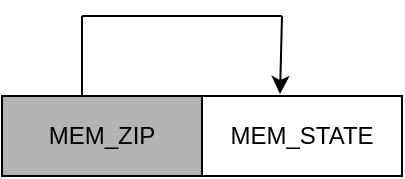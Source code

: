 <mxfile version="24.4.4" type="device">
  <diagram id="y3dMxBz3AcC-pYRXIeMk" name="Page-1">
    <mxGraphModel dx="1674" dy="784" grid="1" gridSize="10" guides="1" tooltips="1" connect="1" arrows="1" fold="1" page="1" pageScale="1" pageWidth="827" pageHeight="1169" math="0" shadow="0">
      <root>
        <mxCell id="0" />
        <mxCell id="1" parent="0" />
        <mxCell id="EGOXlMdugROmB8PXxTF_-1" value="MEM_ZIP" style="rounded=0;whiteSpace=wrap;html=1;fillColor=#B3B3B3;" vertex="1" parent="1">
          <mxGeometry x="120" y="200" width="100" height="40" as="geometry" />
        </mxCell>
        <mxCell id="EGOXlMdugROmB8PXxTF_-2" value="MEM_STATE" style="rounded=0;whiteSpace=wrap;html=1;" vertex="1" parent="1">
          <mxGeometry x="220" y="200" width="100" height="40" as="geometry" />
        </mxCell>
        <mxCell id="EGOXlMdugROmB8PXxTF_-3" value="" style="endArrow=none;html=1;rounded=0;" edge="1" parent="1">
          <mxGeometry width="50" height="50" relative="1" as="geometry">
            <mxPoint x="160" y="200" as="sourcePoint" />
            <mxPoint x="160" y="160" as="targetPoint" />
          </mxGeometry>
        </mxCell>
        <mxCell id="EGOXlMdugROmB8PXxTF_-4" value="" style="endArrow=none;html=1;rounded=0;" edge="1" parent="1">
          <mxGeometry width="50" height="50" relative="1" as="geometry">
            <mxPoint x="160" y="160" as="sourcePoint" />
            <mxPoint x="260" y="160" as="targetPoint" />
          </mxGeometry>
        </mxCell>
        <mxCell id="EGOXlMdugROmB8PXxTF_-6" value="" style="endArrow=classic;html=1;rounded=0;entryX=0.39;entryY=-0.025;entryDx=0;entryDy=0;entryPerimeter=0;" edge="1" parent="1" target="EGOXlMdugROmB8PXxTF_-2">
          <mxGeometry width="50" height="50" relative="1" as="geometry">
            <mxPoint x="260" y="160" as="sourcePoint" />
            <mxPoint x="310" y="110" as="targetPoint" />
          </mxGeometry>
        </mxCell>
      </root>
    </mxGraphModel>
  </diagram>
</mxfile>
